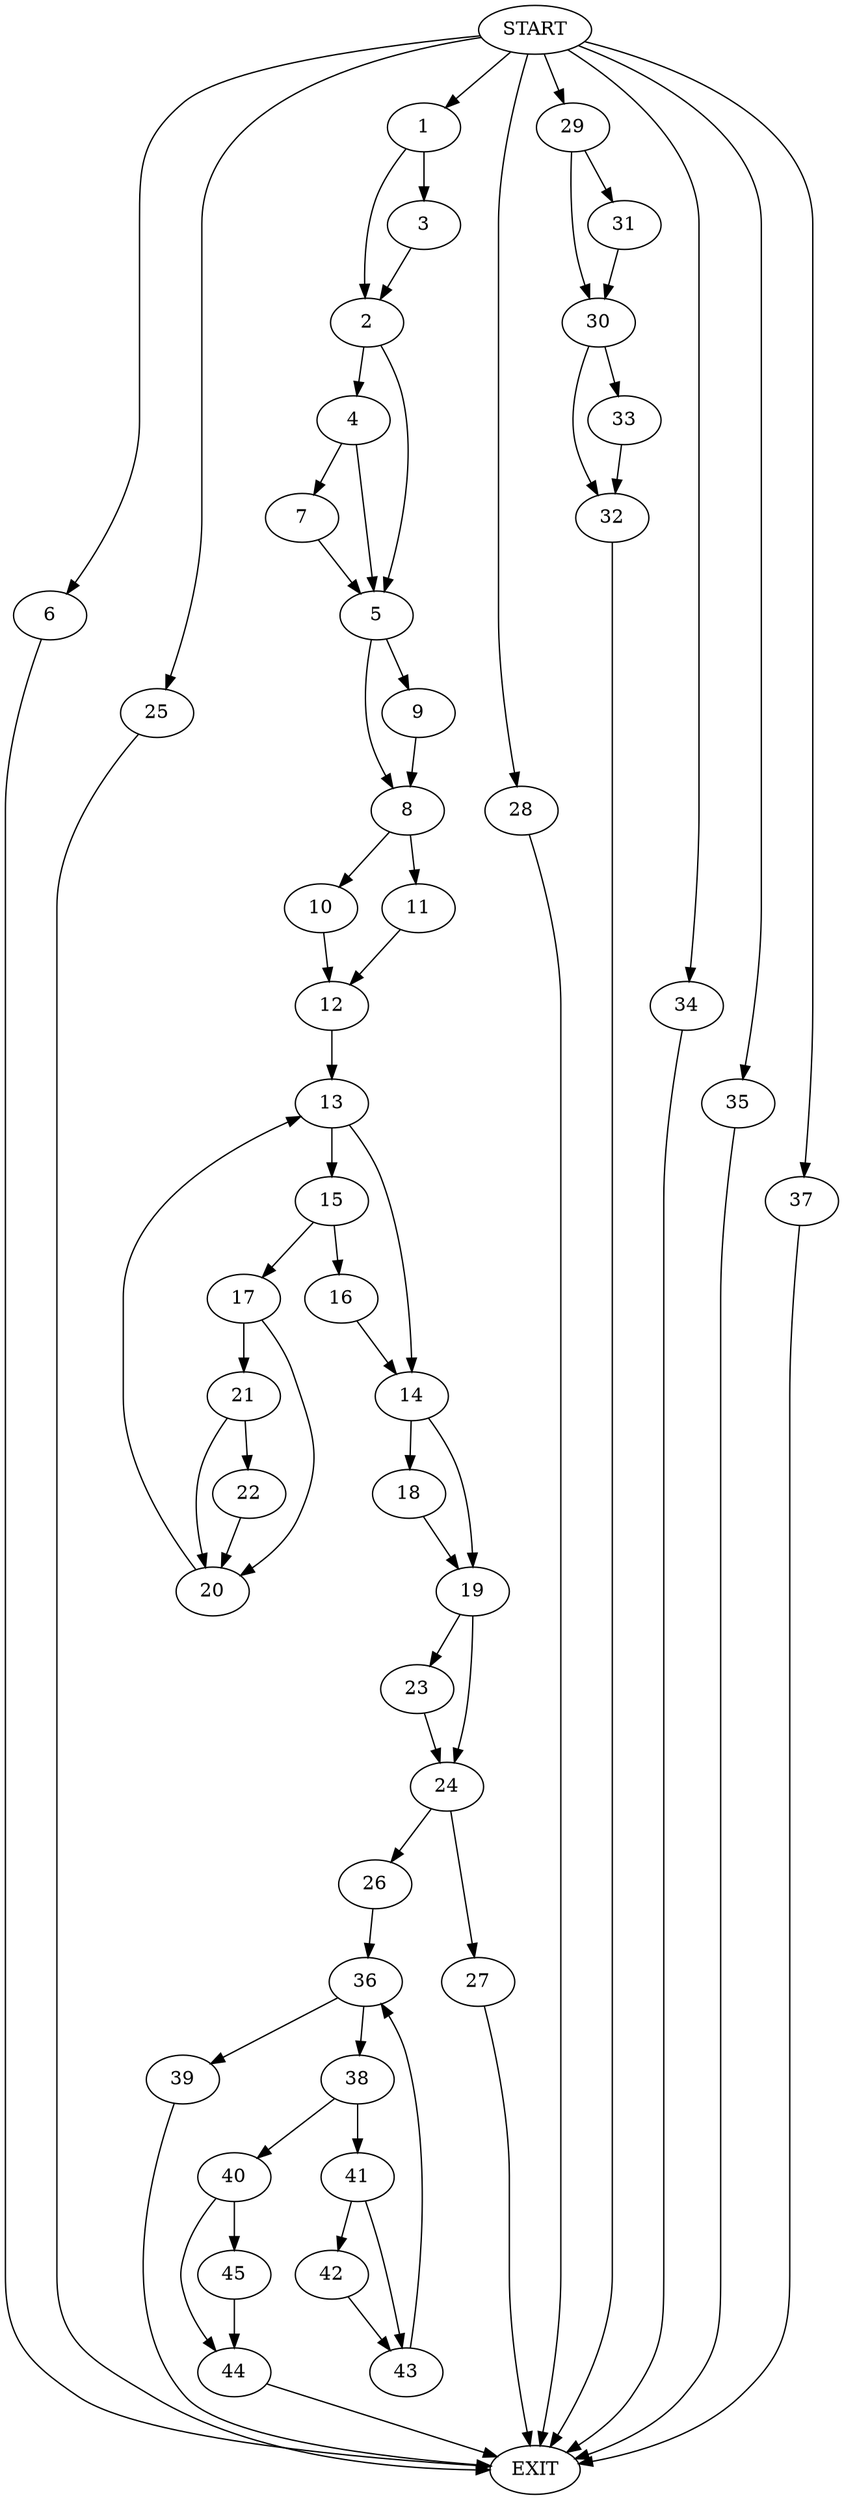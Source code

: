 digraph {
0 [label="START"]
46 [label="EXIT"]
0 -> 1
1 -> 2
1 -> 3
3 -> 2
2 -> 4
2 -> 5
0 -> 6
6 -> 46
4 -> 7
4 -> 5
5 -> 8
5 -> 9
7 -> 5
9 -> 8
8 -> 10
8 -> 11
10 -> 12
11 -> 12
12 -> 13
13 -> 14
13 -> 15
15 -> 16
15 -> 17
14 -> 18
14 -> 19
16 -> 14
17 -> 20
17 -> 21
21 -> 22
21 -> 20
20 -> 13
22 -> 20
18 -> 19
19 -> 23
19 -> 24
0 -> 25
25 -> 46
24 -> 26
24 -> 27
23 -> 24
0 -> 28
28 -> 46
0 -> 29
29 -> 30
29 -> 31
31 -> 30
30 -> 32
30 -> 33
0 -> 34
34 -> 46
33 -> 32
32 -> 46
0 -> 35
35 -> 46
26 -> 36
27 -> 46
0 -> 37
37 -> 46
36 -> 38
36 -> 39
38 -> 40
38 -> 41
39 -> 46
41 -> 42
41 -> 43
40 -> 44
40 -> 45
44 -> 46
45 -> 44
43 -> 36
42 -> 43
}
